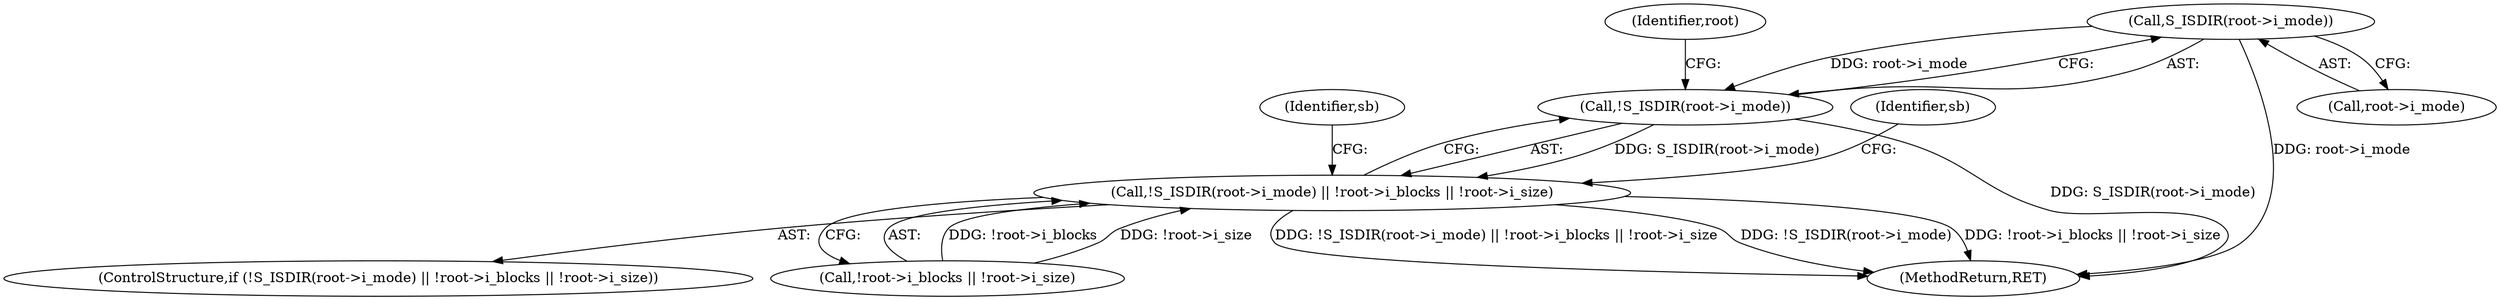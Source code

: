 digraph "0_linux_0449641130f5652b344ef6fa39fa019d7e94660a@pointer" {
"1001708" [label="(Call,S_ISDIR(root->i_mode))"];
"1001707" [label="(Call,!S_ISDIR(root->i_mode))"];
"1001706" [label="(Call,!S_ISDIR(root->i_mode) || !root->i_blocks || !root->i_size)"];
"1001709" [label="(Call,root->i_mode)"];
"1001707" [label="(Call,!S_ISDIR(root->i_mode))"];
"1001712" [label="(Call,!root->i_blocks || !root->i_size)"];
"1001729" [label="(Identifier,sb)"];
"1001708" [label="(Call,S_ISDIR(root->i_mode))"];
"1001705" [label="(ControlStructure,if (!S_ISDIR(root->i_mode) || !root->i_blocks || !root->i_size))"];
"1001723" [label="(Identifier,sb)"];
"1001715" [label="(Identifier,root)"];
"1002222" [label="(MethodReturn,RET)"];
"1001706" [label="(Call,!S_ISDIR(root->i_mode) || !root->i_blocks || !root->i_size)"];
"1001708" -> "1001707"  [label="AST: "];
"1001708" -> "1001709"  [label="CFG: "];
"1001709" -> "1001708"  [label="AST: "];
"1001707" -> "1001708"  [label="CFG: "];
"1001708" -> "1002222"  [label="DDG: root->i_mode"];
"1001708" -> "1001707"  [label="DDG: root->i_mode"];
"1001707" -> "1001706"  [label="AST: "];
"1001715" -> "1001707"  [label="CFG: "];
"1001706" -> "1001707"  [label="CFG: "];
"1001707" -> "1002222"  [label="DDG: S_ISDIR(root->i_mode)"];
"1001707" -> "1001706"  [label="DDG: S_ISDIR(root->i_mode)"];
"1001706" -> "1001705"  [label="AST: "];
"1001706" -> "1001712"  [label="CFG: "];
"1001712" -> "1001706"  [label="AST: "];
"1001723" -> "1001706"  [label="CFG: "];
"1001729" -> "1001706"  [label="CFG: "];
"1001706" -> "1002222"  [label="DDG: !S_ISDIR(root->i_mode) || !root->i_blocks || !root->i_size"];
"1001706" -> "1002222"  [label="DDG: !S_ISDIR(root->i_mode)"];
"1001706" -> "1002222"  [label="DDG: !root->i_blocks || !root->i_size"];
"1001712" -> "1001706"  [label="DDG: !root->i_blocks"];
"1001712" -> "1001706"  [label="DDG: !root->i_size"];
}
